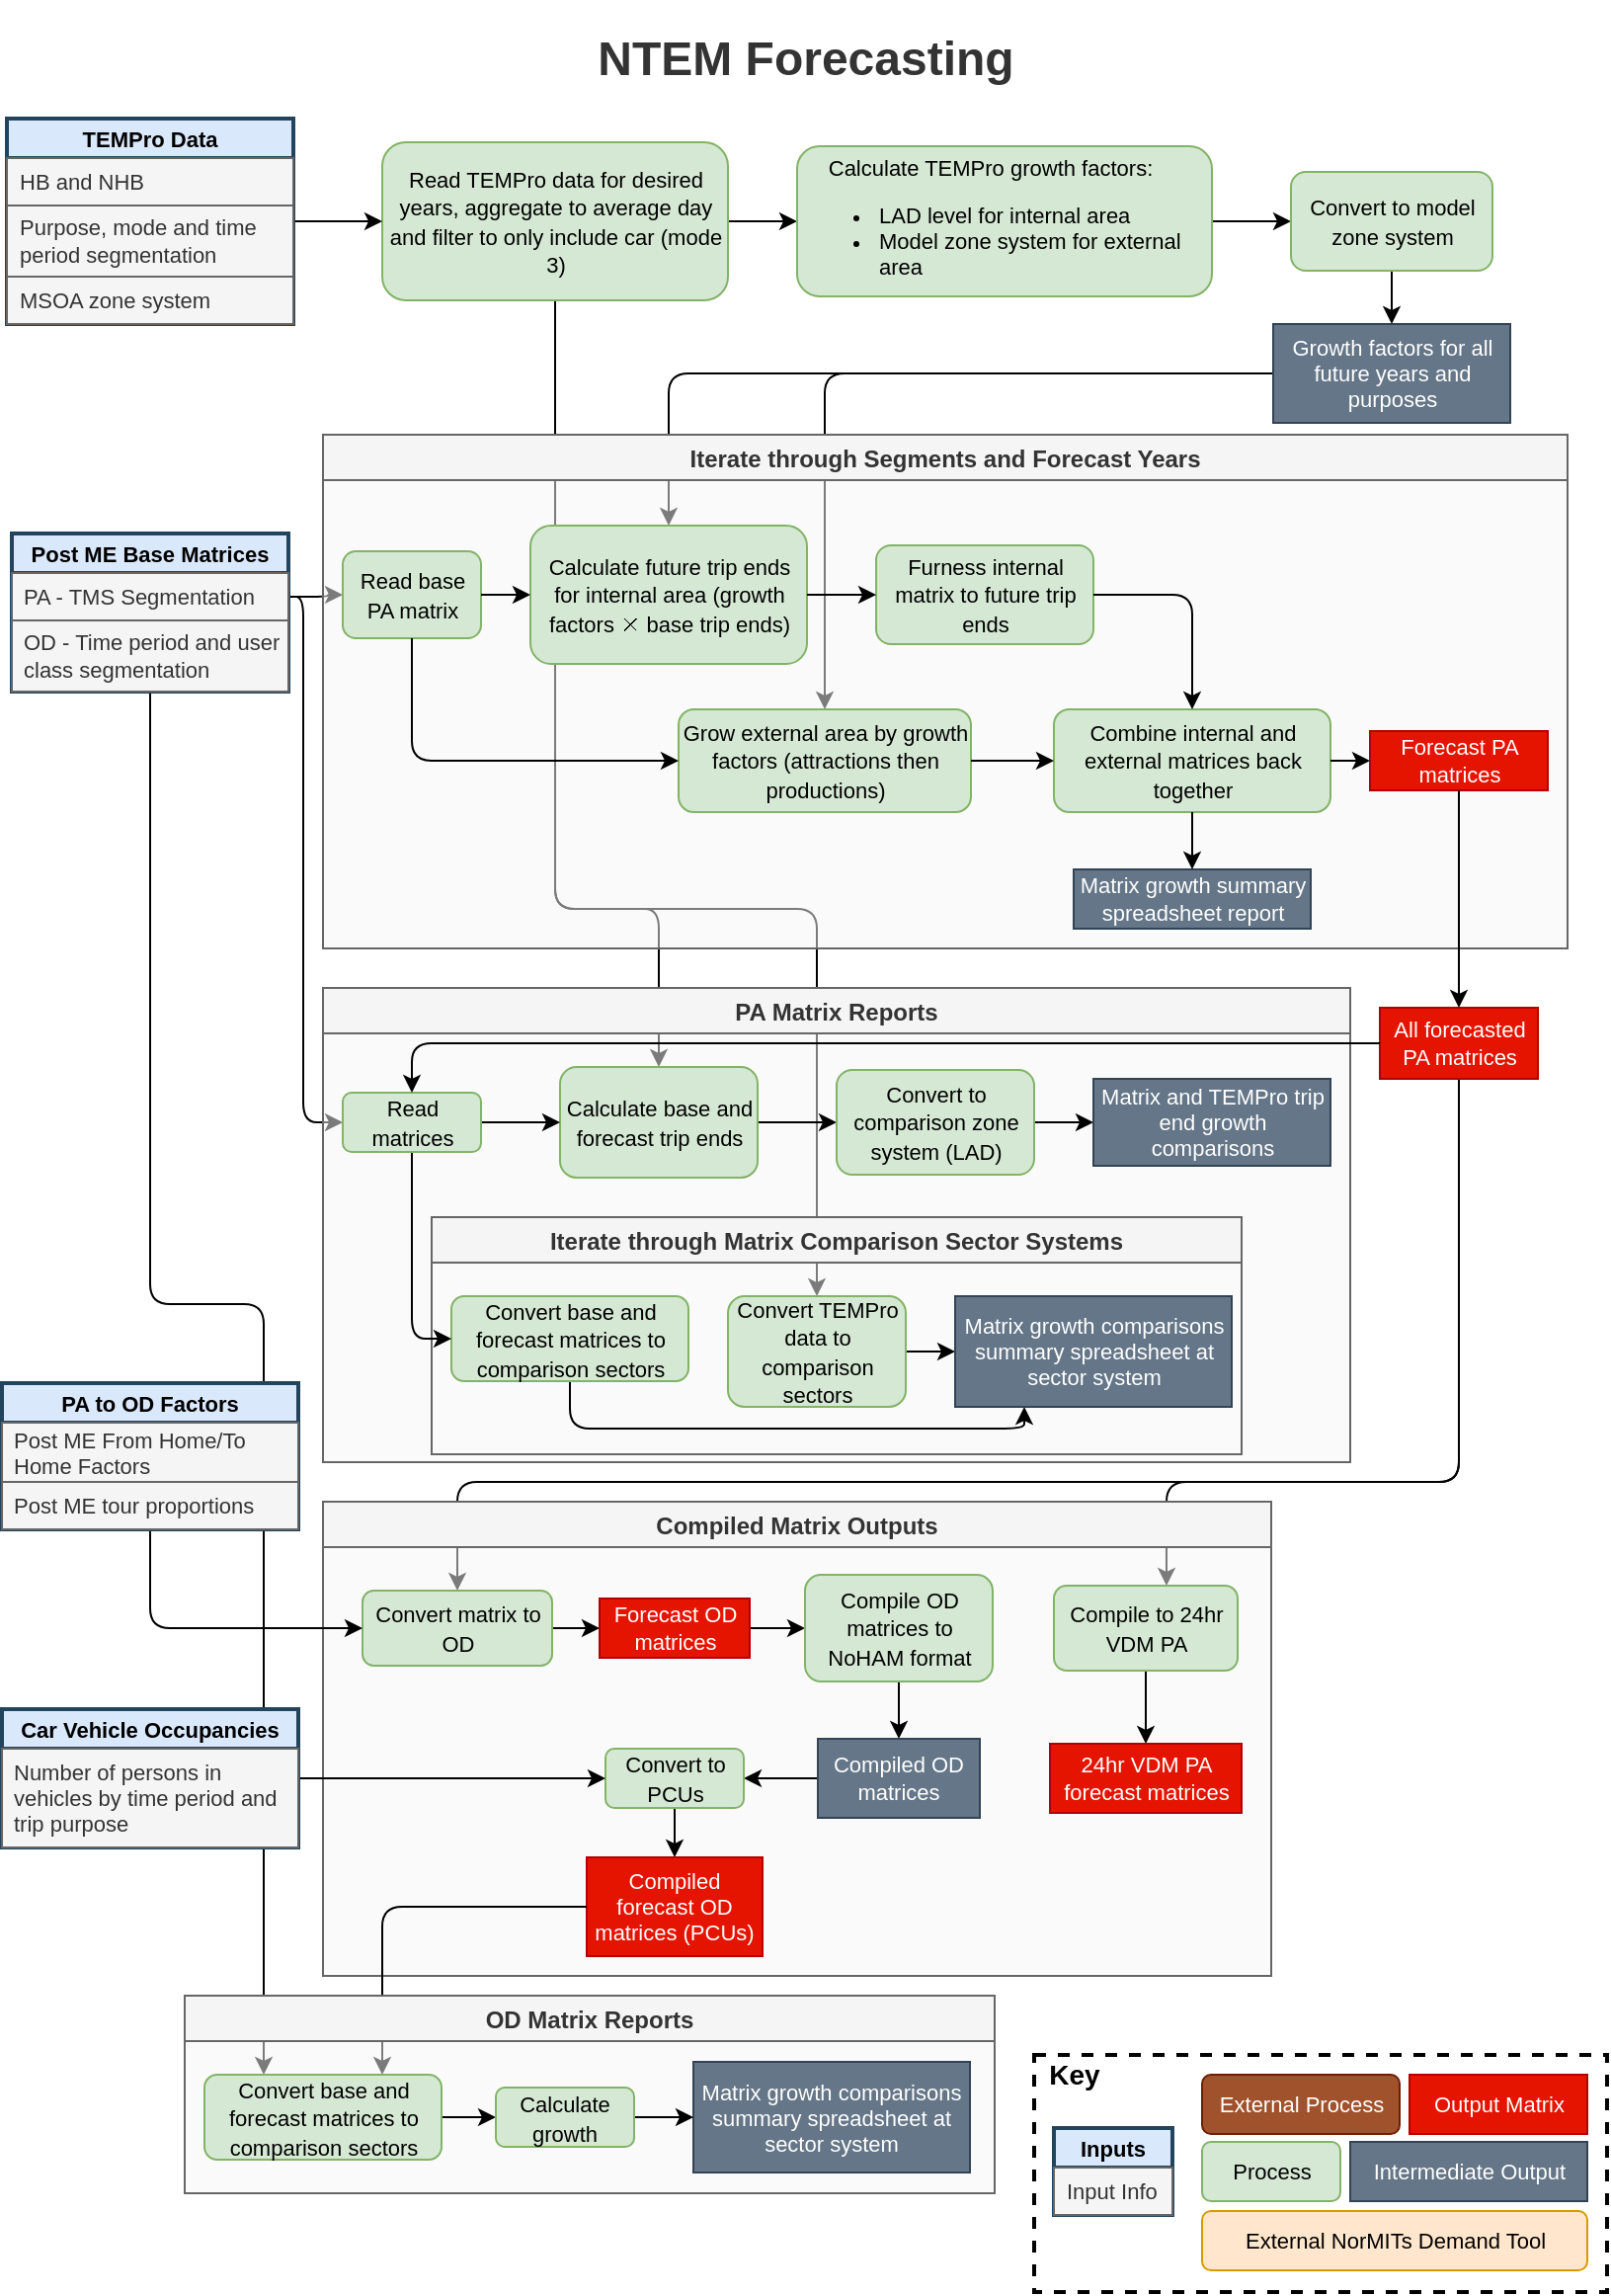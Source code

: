 <mxfile version="13.7.9" type="device"><diagram id="q-cM0SUTMBKH1-5eLfWk" name="Page-1"><mxGraphModel dx="1422" dy="832" grid="1" gridSize="10" guides="1" tooltips="1" connect="1" arrows="1" fold="1" page="1" pageScale="1" pageWidth="827" pageHeight="1169" math="1" shadow="0"><root><mxCell id="0"/><mxCell id="1" parent="0"/><mxCell id="2nCdTW0FfAp6ZU0PxUta-187" style="edgeStyle=orthogonalEdgeStyle;rounded=1;jumpStyle=none;jumpSize=4;orthogonalLoop=1;jettySize=auto;html=1;exitX=0.5;exitY=1;exitDx=0;exitDy=0;entryX=0.25;entryY=0;entryDx=0;entryDy=0;startSize=23;fontColor=#333333;" edge="1" parent="1" source="2nCdTW0FfAp6ZU0PxUta-74" target="2nCdTW0FfAp6ZU0PxUta-177"><mxGeometry relative="1" as="geometry"><Array as="points"><mxPoint x="82.5" y="660"/><mxPoint x="139.5" y="660"/></Array></mxGeometry></mxCell><mxCell id="2nCdTW0FfAp6ZU0PxUta-125" style="edgeStyle=orthogonalEdgeStyle;rounded=1;orthogonalLoop=1;jettySize=auto;html=1;exitX=0.5;exitY=1;exitDx=0;exitDy=0;jumpStyle=none;jumpSize=4;" edge="1" parent="1" source="2nCdTW0FfAp6ZU0PxUta-79" target="2nCdTW0FfAp6ZU0PxUta-120"><mxGeometry relative="1" as="geometry"><Array as="points"><mxPoint x="315.5" y="460"/><mxPoint x="567.5" y="460"/></Array></mxGeometry></mxCell><mxCell id="2nCdTW0FfAp6ZU0PxUta-1" value="" style="group" vertex="1" connectable="0" parent="1"><mxGeometry x="529.5" y="1040" width="290" height="120" as="geometry"/></mxCell><mxCell id="2nCdTW0FfAp6ZU0PxUta-2" value="" style="rounded=0;whiteSpace=wrap;html=1;dashed=1;strokeWidth=2;" vertex="1" parent="2nCdTW0FfAp6ZU0PxUta-1"><mxGeometry width="290" height="120" as="geometry"/></mxCell><mxCell id="2nCdTW0FfAp6ZU0PxUta-3" value="&lt;b style=&quot;font-size: 14px&quot;&gt;Key&lt;/b&gt;" style="text;html=1;strokeColor=none;fillColor=none;align=center;verticalAlign=middle;whiteSpace=wrap;rounded=0;dashed=1;" vertex="1" parent="2nCdTW0FfAp6ZU0PxUta-1"><mxGeometry width="40" height="20" as="geometry"/></mxCell><mxCell id="2nCdTW0FfAp6ZU0PxUta-4" value="Inputs" style="swimlane;fontStyle=1;childLayout=stackLayout;horizontal=1;startSize=20;fillColor=#dae8fc;horizontalStack=0;resizeParent=1;resizeParentMax=0;resizeLast=0;collapsible=1;marginBottom=0;rounded=0;glass=0;fontSize=11;align=center;strokeWidth=2;strokeColor=#23445D;" vertex="1" parent="2nCdTW0FfAp6ZU0PxUta-1"><mxGeometry x="10" y="37" width="60" height="44" as="geometry"/></mxCell><mxCell id="2nCdTW0FfAp6ZU0PxUta-5" value="Input Info" style="text;strokeColor=#666666;fillColor=#f5f5f5;align=left;verticalAlign=middle;spacingLeft=4;spacingRight=4;overflow=hidden;rotatable=0;points=[[0,0.5],[1,0.5]];portConstraint=eastwest;fontSize=11;whiteSpace=wrap;fontColor=#333333;" vertex="1" parent="2nCdTW0FfAp6ZU0PxUta-4"><mxGeometry y="20" width="60" height="24" as="geometry"/></mxCell><mxCell id="2nCdTW0FfAp6ZU0PxUta-6" value="&lt;font style=&quot;font-size: 11px&quot;&gt;Process&lt;/font&gt;" style="rounded=1;whiteSpace=wrap;html=1;fillColor=#d5e8d4;strokeColor=#82b366;" vertex="1" parent="2nCdTW0FfAp6ZU0PxUta-1"><mxGeometry x="85" y="44" width="70" height="30" as="geometry"/></mxCell><mxCell id="2nCdTW0FfAp6ZU0PxUta-7" value="&lt;font style=&quot;font-size: 11px&quot;&gt;External Process&lt;/font&gt;" style="rounded=1;whiteSpace=wrap;html=1;fillColor=#a0522d;strokeColor=#6D1F00;fontColor=#ffffff;" vertex="1" parent="2nCdTW0FfAp6ZU0PxUta-1"><mxGeometry x="85" y="10" width="100" height="30" as="geometry"/></mxCell><mxCell id="2nCdTW0FfAp6ZU0PxUta-8" value="Intermediate Output" style="rounded=0;whiteSpace=wrap;html=1;strokeWidth=1;fillColor=#647687;strokeColor=#314354;fontSize=11;fontColor=#ffffff;" vertex="1" parent="2nCdTW0FfAp6ZU0PxUta-1"><mxGeometry x="160" y="44" width="120" height="30" as="geometry"/></mxCell><mxCell id="2nCdTW0FfAp6ZU0PxUta-9" value="Output Matrix" style="rounded=0;whiteSpace=wrap;html=1;strokeWidth=1;fillColor=#e51400;strokeColor=#B20000;fontSize=11;fontColor=#ffffff;" vertex="1" parent="2nCdTW0FfAp6ZU0PxUta-1"><mxGeometry x="190" y="10" width="90" height="30" as="geometry"/></mxCell><mxCell id="2nCdTW0FfAp6ZU0PxUta-10" value="&lt;span style=&quot;font-size: 11px&quot;&gt;External NorMITs Demand Tool&lt;/span&gt;" style="rounded=1;whiteSpace=wrap;html=1;fillColor=#ffe6cc;strokeColor=#d79b00;" vertex="1" parent="2nCdTW0FfAp6ZU0PxUta-1"><mxGeometry x="85" y="79" width="195" height="30" as="geometry"/></mxCell><mxCell id="2nCdTW0FfAp6ZU0PxUta-85" style="edgeStyle=orthogonalEdgeStyle;rounded=1;orthogonalLoop=1;jettySize=auto;html=1;" edge="1" parent="1" source="2nCdTW0FfAp6ZU0PxUta-79" target="2nCdTW0FfAp6ZU0PxUta-84"><mxGeometry relative="1" as="geometry"/></mxCell><mxCell id="2nCdTW0FfAp6ZU0PxUta-116" style="edgeStyle=orthogonalEdgeStyle;rounded=1;orthogonalLoop=1;jettySize=auto;html=1;exitX=0.5;exitY=1;exitDx=0;exitDy=0;" edge="1" parent="1" source="2nCdTW0FfAp6ZU0PxUta-79" target="2nCdTW0FfAp6ZU0PxUta-109"><mxGeometry relative="1" as="geometry"><Array as="points"><mxPoint x="315.5" y="460"/><mxPoint x="487.5" y="460"/></Array></mxGeometry></mxCell><mxCell id="2nCdTW0FfAp6ZU0PxUta-79" value="&lt;font style=&quot;font-size: 11px&quot;&gt;Read TEMPro data for desired years, aggregate to average day and filter to only include car (mode 3)&lt;/font&gt;" style="rounded=1;whiteSpace=wrap;html=1;fillColor=#d5e8d4;strokeColor=#82b366;" vertex="1" parent="1"><mxGeometry x="199.5" y="72" width="175" height="80" as="geometry"/></mxCell><mxCell id="2nCdTW0FfAp6ZU0PxUta-82" style="edgeStyle=orthogonalEdgeStyle;rounded=1;orthogonalLoop=1;jettySize=auto;html=1;" edge="1" parent="1" source="2nCdTW0FfAp6ZU0PxUta-60" target="2nCdTW0FfAp6ZU0PxUta-79"><mxGeometry relative="1" as="geometry"/></mxCell><mxCell id="2nCdTW0FfAp6ZU0PxUta-106" style="edgeStyle=orthogonalEdgeStyle;rounded=1;orthogonalLoop=1;jettySize=auto;html=1;" edge="1" parent="1" source="2nCdTW0FfAp6ZU0PxUta-83" target="2nCdTW0FfAp6ZU0PxUta-90"><mxGeometry relative="1" as="geometry"/></mxCell><mxCell id="2nCdTW0FfAp6ZU0PxUta-107" style="edgeStyle=orthogonalEdgeStyle;rounded=1;orthogonalLoop=1;jettySize=auto;html=1;" edge="1" parent="1" source="2nCdTW0FfAp6ZU0PxUta-83" target="2nCdTW0FfAp6ZU0PxUta-92"><mxGeometry relative="1" as="geometry"/></mxCell><mxCell id="2nCdTW0FfAp6ZU0PxUta-83" value="Growth factors for all future years and purposes" style="rounded=0;whiteSpace=wrap;html=1;strokeWidth=1;fillColor=#647687;strokeColor=#314354;fontSize=11;fontColor=#ffffff;" vertex="1" parent="1"><mxGeometry x="650.5" y="164" width="120" height="50" as="geometry"/></mxCell><mxCell id="2nCdTW0FfAp6ZU0PxUta-87" style="edgeStyle=orthogonalEdgeStyle;rounded=1;orthogonalLoop=1;jettySize=auto;html=1;" edge="1" parent="1" source="2nCdTW0FfAp6ZU0PxUta-84" target="2nCdTW0FfAp6ZU0PxUta-86"><mxGeometry relative="1" as="geometry"/></mxCell><mxCell id="2nCdTW0FfAp6ZU0PxUta-84" value="&lt;font style=&quot;font-size: 11px&quot;&gt;Calculate TEMPro growth factors:&lt;br&gt;&lt;/font&gt;&lt;font style=&quot;font-size: 11px&quot;&gt;&lt;ul&gt;&lt;li style=&quot;text-align: left&quot;&gt;&lt;font style=&quot;font-size: 11px&quot;&gt;&lt;span&gt;LAD level for internal area&lt;/span&gt;&lt;/font&gt;&lt;/li&gt;&lt;li style=&quot;text-align: left&quot;&gt;&lt;font style=&quot;font-size: 11px&quot;&gt;Model zone system for external area&lt;/font&gt;&lt;/li&gt;&lt;/ul&gt;&lt;/font&gt;" style="rounded=1;whiteSpace=wrap;html=1;fillColor=#d5e8d4;strokeColor=#82b366;align=center;spacing=2;spacingRight=15;spacingTop=5;" vertex="1" parent="1"><mxGeometry x="409.5" y="74" width="210" height="76" as="geometry"/></mxCell><mxCell id="2nCdTW0FfAp6ZU0PxUta-88" style="edgeStyle=orthogonalEdgeStyle;rounded=1;orthogonalLoop=1;jettySize=auto;html=1;" edge="1" parent="1" source="2nCdTW0FfAp6ZU0PxUta-86" target="2nCdTW0FfAp6ZU0PxUta-83"><mxGeometry relative="1" as="geometry"/></mxCell><mxCell id="2nCdTW0FfAp6ZU0PxUta-86" value="&lt;font style=&quot;font-size: 11px&quot;&gt;Convert to model zone system&lt;/font&gt;" style="rounded=1;whiteSpace=wrap;html=1;fillColor=#d5e8d4;strokeColor=#82b366;" vertex="1" parent="1"><mxGeometry x="659.5" y="87" width="102" height="50" as="geometry"/></mxCell><mxCell id="2nCdTW0FfAp6ZU0PxUta-104" style="edgeStyle=orthogonalEdgeStyle;rounded=1;orthogonalLoop=1;jettySize=auto;html=1;" edge="1" parent="1" source="2nCdTW0FfAp6ZU0PxUta-75" target="2nCdTW0FfAp6ZU0PxUta-89"><mxGeometry relative="1" as="geometry"/></mxCell><mxCell id="2nCdTW0FfAp6ZU0PxUta-105" value="Iterate through Segments and Forecast Years" style="swimlane;labelBackgroundColor=none;fillColor=#f5f5f5;strokeColor=#666666;align=center;glass=0;fontColor=#333333;separatorColor=none;swimlaneFillColor=#F5F5F580;" vertex="1" parent="1"><mxGeometry x="169.5" y="220" width="630" height="260" as="geometry"/></mxCell><mxCell id="2nCdTW0FfAp6ZU0PxUta-89" value="&lt;font style=&quot;font-size: 11px&quot;&gt;Read base PA matrix&lt;/font&gt;" style="rounded=1;whiteSpace=wrap;html=1;fillColor=#d5e8d4;strokeColor=#82b366;" vertex="1" parent="2nCdTW0FfAp6ZU0PxUta-105"><mxGeometry x="10" y="59" width="70" height="44" as="geometry"/></mxCell><mxCell id="2nCdTW0FfAp6ZU0PxUta-90" value="&lt;span style=&quot;font-size: 11px&quot;&gt;Calculate future trip ends for internal area (growth factors \(\times\) base trip ends)&lt;/span&gt;" style="rounded=1;whiteSpace=wrap;html=1;fillColor=#d5e8d4;strokeColor=#82b366;" vertex="1" parent="2nCdTW0FfAp6ZU0PxUta-105"><mxGeometry x="105" y="46" width="140" height="70" as="geometry"/></mxCell><mxCell id="2nCdTW0FfAp6ZU0PxUta-94" style="edgeStyle=orthogonalEdgeStyle;rounded=1;orthogonalLoop=1;jettySize=auto;html=1;" edge="1" parent="2nCdTW0FfAp6ZU0PxUta-105" source="2nCdTW0FfAp6ZU0PxUta-89" target="2nCdTW0FfAp6ZU0PxUta-90"><mxGeometry relative="1" as="geometry"/></mxCell><mxCell id="2nCdTW0FfAp6ZU0PxUta-91" value="&lt;font style=&quot;font-size: 11px&quot;&gt;Furness internal matrix to future trip ends&lt;/font&gt;" style="rounded=1;whiteSpace=wrap;html=1;fillColor=#d5e8d4;strokeColor=#82b366;" vertex="1" parent="2nCdTW0FfAp6ZU0PxUta-105"><mxGeometry x="280" y="56" width="110" height="50" as="geometry"/></mxCell><mxCell id="2nCdTW0FfAp6ZU0PxUta-96" style="edgeStyle=orthogonalEdgeStyle;rounded=1;orthogonalLoop=1;jettySize=auto;html=1;" edge="1" parent="2nCdTW0FfAp6ZU0PxUta-105" source="2nCdTW0FfAp6ZU0PxUta-90" target="2nCdTW0FfAp6ZU0PxUta-91"><mxGeometry relative="1" as="geometry"/></mxCell><mxCell id="2nCdTW0FfAp6ZU0PxUta-92" value="&lt;font style=&quot;font-size: 11px&quot;&gt;Grow external area by growth factors (attractions then productions)&lt;/font&gt;" style="rounded=1;whiteSpace=wrap;html=1;fillColor=#d5e8d4;strokeColor=#82b366;" vertex="1" parent="2nCdTW0FfAp6ZU0PxUta-105"><mxGeometry x="180" y="139" width="148" height="52" as="geometry"/></mxCell><mxCell id="2nCdTW0FfAp6ZU0PxUta-95" style="edgeStyle=orthogonalEdgeStyle;rounded=1;orthogonalLoop=1;jettySize=auto;html=1;entryX=0;entryY=0.5;entryDx=0;entryDy=0;exitX=0.5;exitY=1;exitDx=0;exitDy=0;" edge="1" parent="2nCdTW0FfAp6ZU0PxUta-105" source="2nCdTW0FfAp6ZU0PxUta-89" target="2nCdTW0FfAp6ZU0PxUta-92"><mxGeometry relative="1" as="geometry"/></mxCell><mxCell id="2nCdTW0FfAp6ZU0PxUta-93" value="&lt;font style=&quot;font-size: 11px&quot;&gt;Combine internal and external matrices back together&lt;/font&gt;" style="rounded=1;whiteSpace=wrap;html=1;fillColor=#d5e8d4;strokeColor=#82b366;" vertex="1" parent="2nCdTW0FfAp6ZU0PxUta-105"><mxGeometry x="370" y="139" width="140" height="52" as="geometry"/></mxCell><mxCell id="2nCdTW0FfAp6ZU0PxUta-98" style="edgeStyle=orthogonalEdgeStyle;rounded=1;orthogonalLoop=1;jettySize=auto;html=1;exitX=1;exitY=0.5;exitDx=0;exitDy=0;" edge="1" parent="2nCdTW0FfAp6ZU0PxUta-105" source="2nCdTW0FfAp6ZU0PxUta-91" target="2nCdTW0FfAp6ZU0PxUta-93"><mxGeometry relative="1" as="geometry"/></mxCell><mxCell id="2nCdTW0FfAp6ZU0PxUta-97" style="edgeStyle=orthogonalEdgeStyle;rounded=1;orthogonalLoop=1;jettySize=auto;html=1;" edge="1" parent="2nCdTW0FfAp6ZU0PxUta-105" source="2nCdTW0FfAp6ZU0PxUta-92" target="2nCdTW0FfAp6ZU0PxUta-93"><mxGeometry relative="1" as="geometry"/></mxCell><mxCell id="2nCdTW0FfAp6ZU0PxUta-99" value="Forecast PA matrices" style="rounded=0;whiteSpace=wrap;html=1;strokeWidth=1;fillColor=#e51400;strokeColor=#B20000;fontSize=11;fontColor=#ffffff;" vertex="1" parent="2nCdTW0FfAp6ZU0PxUta-105"><mxGeometry x="530" y="150" width="90" height="30" as="geometry"/></mxCell><mxCell id="2nCdTW0FfAp6ZU0PxUta-100" style="edgeStyle=orthogonalEdgeStyle;rounded=1;orthogonalLoop=1;jettySize=auto;html=1;entryX=0;entryY=0.5;entryDx=0;entryDy=0;" edge="1" parent="2nCdTW0FfAp6ZU0PxUta-105" source="2nCdTW0FfAp6ZU0PxUta-93" target="2nCdTW0FfAp6ZU0PxUta-99"><mxGeometry relative="1" as="geometry"/></mxCell><mxCell id="2nCdTW0FfAp6ZU0PxUta-101" value="Matrix growth summary spreadsheet report" style="rounded=0;whiteSpace=wrap;html=1;strokeWidth=1;fillColor=#647687;strokeColor=#314354;fontSize=11;fontColor=#ffffff;" vertex="1" parent="2nCdTW0FfAp6ZU0PxUta-105"><mxGeometry x="380" y="220" width="120" height="30" as="geometry"/></mxCell><mxCell id="2nCdTW0FfAp6ZU0PxUta-102" style="edgeStyle=orthogonalEdgeStyle;rounded=1;orthogonalLoop=1;jettySize=auto;html=1;" edge="1" parent="2nCdTW0FfAp6ZU0PxUta-105" source="2nCdTW0FfAp6ZU0PxUta-93" target="2nCdTW0FfAp6ZU0PxUta-101"><mxGeometry relative="1" as="geometry"/></mxCell><mxCell id="2nCdTW0FfAp6ZU0PxUta-132" style="edgeStyle=orthogonalEdgeStyle;rounded=1;orthogonalLoop=1;jettySize=auto;html=1;entryX=0;entryY=0.5;entryDx=0;entryDy=0;" edge="1" parent="1" source="2nCdTW0FfAp6ZU0PxUta-75" target="2nCdTW0FfAp6ZU0PxUta-129"><mxGeometry relative="1" as="geometry"><Array as="points"><mxPoint x="159.5" y="302"/><mxPoint x="159.5" y="568"/></Array></mxGeometry></mxCell><mxCell id="2nCdTW0FfAp6ZU0PxUta-108" value="PA Matrix Reports" style="swimlane;labelBackgroundColor=none;fillColor=#f5f5f5;strokeColor=#666666;align=center;glass=0;fontColor=#333333;separatorColor=none;swimlaneFillColor=#F5F5F580;" vertex="1" parent="1"><mxGeometry x="169.5" y="500" width="520" height="240" as="geometry"/></mxCell><mxCell id="2nCdTW0FfAp6ZU0PxUta-112" style="edgeStyle=orthogonalEdgeStyle;rounded=1;orthogonalLoop=1;jettySize=auto;html=1;" edge="1" parent="2nCdTW0FfAp6ZU0PxUta-108" source="2nCdTW0FfAp6ZU0PxUta-109" target="2nCdTW0FfAp6ZU0PxUta-110"><mxGeometry relative="1" as="geometry"/></mxCell><mxCell id="2nCdTW0FfAp6ZU0PxUta-109" value="&lt;font style=&quot;font-size: 11px&quot;&gt;Calculate base and forecast trip ends&lt;/font&gt;" style="rounded=1;whiteSpace=wrap;html=1;fillColor=#d5e8d4;strokeColor=#82b366;" vertex="1" parent="2nCdTW0FfAp6ZU0PxUta-108"><mxGeometry x="120" y="40" width="100" height="56" as="geometry"/></mxCell><mxCell id="2nCdTW0FfAp6ZU0PxUta-113" style="edgeStyle=orthogonalEdgeStyle;rounded=1;orthogonalLoop=1;jettySize=auto;html=1;" edge="1" parent="2nCdTW0FfAp6ZU0PxUta-108" source="2nCdTW0FfAp6ZU0PxUta-110" target="2nCdTW0FfAp6ZU0PxUta-111"><mxGeometry relative="1" as="geometry"/></mxCell><mxCell id="2nCdTW0FfAp6ZU0PxUta-110" value="&lt;font style=&quot;font-size: 11px&quot;&gt;Convert to comparison zone system (LAD)&lt;/font&gt;" style="rounded=1;whiteSpace=wrap;html=1;fillColor=#d5e8d4;strokeColor=#82b366;" vertex="1" parent="2nCdTW0FfAp6ZU0PxUta-108"><mxGeometry x="260" y="41.5" width="100" height="53" as="geometry"/></mxCell><mxCell id="2nCdTW0FfAp6ZU0PxUta-111" value="Matrix and TEMPro trip end growth comparisons" style="rounded=0;whiteSpace=wrap;html=1;strokeWidth=1;fillColor=#647687;strokeColor=#314354;fontSize=11;fontColor=#ffffff;" vertex="1" parent="2nCdTW0FfAp6ZU0PxUta-108"><mxGeometry x="390" y="46" width="120" height="44" as="geometry"/></mxCell><mxCell id="2nCdTW0FfAp6ZU0PxUta-118" value="Iterate through Matrix Comparison Sector Systems" style="swimlane;labelBackgroundColor=none;fillColor=#f5f5f5;strokeColor=#666666;fontColor=#333333;align=center;" vertex="1" parent="2nCdTW0FfAp6ZU0PxUta-108"><mxGeometry x="55" y="116" width="410" height="120" as="geometry"/></mxCell><mxCell id="2nCdTW0FfAp6ZU0PxUta-161" style="edgeStyle=orthogonalEdgeStyle;rounded=1;jumpStyle=none;jumpSize=4;orthogonalLoop=1;jettySize=auto;html=1;startSize=23;fontColor=#333333;exitX=0.5;exitY=1;exitDx=0;exitDy=0;entryX=0.25;entryY=1;entryDx=0;entryDy=0;" edge="1" parent="2nCdTW0FfAp6ZU0PxUta-118" source="2nCdTW0FfAp6ZU0PxUta-119" target="2nCdTW0FfAp6ZU0PxUta-122"><mxGeometry relative="1" as="geometry"><Array as="points"><mxPoint x="70" y="107"/><mxPoint x="300" y="107"/></Array></mxGeometry></mxCell><mxCell id="2nCdTW0FfAp6ZU0PxUta-119" value="&lt;font style=&quot;font-size: 11px&quot;&gt;Convert base and forecast matrices to comparison sectors&lt;/font&gt;" style="rounded=1;whiteSpace=wrap;html=1;fillColor=#d5e8d4;strokeColor=#82b366;" vertex="1" parent="2nCdTW0FfAp6ZU0PxUta-118"><mxGeometry x="10" y="40" width="120" height="43" as="geometry"/></mxCell><mxCell id="2nCdTW0FfAp6ZU0PxUta-160" style="edgeStyle=orthogonalEdgeStyle;rounded=1;jumpStyle=none;jumpSize=4;orthogonalLoop=1;jettySize=auto;html=1;startSize=23;fontColor=#333333;" edge="1" parent="2nCdTW0FfAp6ZU0PxUta-118" source="2nCdTW0FfAp6ZU0PxUta-120" target="2nCdTW0FfAp6ZU0PxUta-122"><mxGeometry relative="1" as="geometry"/></mxCell><mxCell id="2nCdTW0FfAp6ZU0PxUta-120" value="&lt;font style=&quot;font-size: 11px&quot;&gt;Convert TEMPro data to comparison sectors&lt;/font&gt;" style="rounded=1;whiteSpace=wrap;html=1;fillColor=#d5e8d4;strokeColor=#82b366;" vertex="1" parent="2nCdTW0FfAp6ZU0PxUta-118"><mxGeometry x="150" y="40" width="90" height="56" as="geometry"/></mxCell><mxCell id="2nCdTW0FfAp6ZU0PxUta-122" value="Matrix growth comparisons summary spreadsheet at sector system" style="rounded=0;whiteSpace=wrap;html=1;strokeWidth=1;fillColor=#647687;strokeColor=#314354;fontSize=11;fontColor=#ffffff;" vertex="1" parent="2nCdTW0FfAp6ZU0PxUta-118"><mxGeometry x="265" y="40" width="140" height="56" as="geometry"/></mxCell><mxCell id="2nCdTW0FfAp6ZU0PxUta-130" style="edgeStyle=orthogonalEdgeStyle;rounded=1;orthogonalLoop=1;jettySize=auto;html=1;" edge="1" parent="2nCdTW0FfAp6ZU0PxUta-108" source="2nCdTW0FfAp6ZU0PxUta-129" target="2nCdTW0FfAp6ZU0PxUta-109"><mxGeometry relative="1" as="geometry"/></mxCell><mxCell id="2nCdTW0FfAp6ZU0PxUta-131" style="edgeStyle=orthogonalEdgeStyle;rounded=1;orthogonalLoop=1;jettySize=auto;html=1;exitX=0.5;exitY=1;exitDx=0;exitDy=0;entryX=0;entryY=0.5;entryDx=0;entryDy=0;" edge="1" parent="2nCdTW0FfAp6ZU0PxUta-108" source="2nCdTW0FfAp6ZU0PxUta-129" target="2nCdTW0FfAp6ZU0PxUta-119"><mxGeometry relative="1" as="geometry"/></mxCell><mxCell id="2nCdTW0FfAp6ZU0PxUta-129" value="&lt;font style=&quot;font-size: 11px&quot;&gt;Read matrices&lt;/font&gt;" style="rounded=1;whiteSpace=wrap;html=1;fillColor=#d5e8d4;strokeColor=#82b366;" vertex="1" parent="2nCdTW0FfAp6ZU0PxUta-108"><mxGeometry x="10" y="53" width="70" height="30" as="geometry"/></mxCell><mxCell id="2nCdTW0FfAp6ZU0PxUta-164" style="edgeStyle=orthogonalEdgeStyle;rounded=1;jumpStyle=none;jumpSize=4;orthogonalLoop=1;jettySize=auto;html=1;startSize=23;fontColor=#333333;exitX=0.5;exitY=1;exitDx=0;exitDy=0;" edge="1" parent="1" source="2nCdTW0FfAp6ZU0PxUta-140" target="2nCdTW0FfAp6ZU0PxUta-138"><mxGeometry relative="1" as="geometry"><Array as="points"><mxPoint x="744.5" y="750"/><mxPoint x="596.5" y="750"/></Array></mxGeometry></mxCell><mxCell id="2nCdTW0FfAp6ZU0PxUta-165" style="edgeStyle=orthogonalEdgeStyle;rounded=1;jumpStyle=none;jumpSize=4;orthogonalLoop=1;jettySize=auto;html=1;startSize=23;fontColor=#333333;exitX=0.5;exitY=1;exitDx=0;exitDy=0;entryX=0.5;entryY=0;entryDx=0;entryDy=0;" edge="1" parent="1" source="2nCdTW0FfAp6ZU0PxUta-140" target="2nCdTW0FfAp6ZU0PxUta-136"><mxGeometry relative="1" as="geometry"><Array as="points"><mxPoint x="744.5" y="750"/><mxPoint x="237.5" y="750"/></Array></mxGeometry></mxCell><mxCell id="2nCdTW0FfAp6ZU0PxUta-140" value="All forecasted PA matrices" style="rounded=0;whiteSpace=wrap;html=1;strokeWidth=1;fillColor=#e51400;strokeColor=#B20000;fontSize=11;fontColor=#ffffff;" vertex="1" parent="1"><mxGeometry x="704.5" y="510" width="80" height="36" as="geometry"/></mxCell><mxCell id="2nCdTW0FfAp6ZU0PxUta-141" style="edgeStyle=orthogonalEdgeStyle;rounded=1;jumpStyle=none;jumpSize=4;orthogonalLoop=1;jettySize=auto;html=1;startSize=23;fontColor=#333333;" edge="1" parent="1" source="2nCdTW0FfAp6ZU0PxUta-99" target="2nCdTW0FfAp6ZU0PxUta-140"><mxGeometry relative="1" as="geometry"/></mxCell><mxCell id="2nCdTW0FfAp6ZU0PxUta-142" value="Compiled Matrix Outputs" style="swimlane;labelBackgroundColor=none;fillColor=#f5f5f5;strokeColor=#666666;align=center;glass=0;fontColor=#333333;separatorColor=none;swimlaneFillColor=#F5F5F580;" vertex="1" parent="1"><mxGeometry x="169.5" y="760" width="480" height="240" as="geometry"/></mxCell><mxCell id="2nCdTW0FfAp6ZU0PxUta-158" style="edgeStyle=orthogonalEdgeStyle;rounded=1;jumpStyle=none;jumpSize=4;orthogonalLoop=1;jettySize=auto;html=1;startSize=23;fontColor=#333333;" edge="1" parent="2nCdTW0FfAp6ZU0PxUta-142" source="2nCdTW0FfAp6ZU0PxUta-136" target="2nCdTW0FfAp6ZU0PxUta-137"><mxGeometry relative="1" as="geometry"/></mxCell><mxCell id="2nCdTW0FfAp6ZU0PxUta-136" value="&lt;font style=&quot;font-size: 11px&quot;&gt;Convert matrix to OD&lt;/font&gt;" style="rounded=1;whiteSpace=wrap;html=1;fillColor=#d5e8d4;strokeColor=#82b366;" vertex="1" parent="2nCdTW0FfAp6ZU0PxUta-142"><mxGeometry x="20" y="45" width="96" height="38" as="geometry"/></mxCell><mxCell id="2nCdTW0FfAp6ZU0PxUta-170" style="edgeStyle=orthogonalEdgeStyle;rounded=1;jumpStyle=none;jumpSize=4;orthogonalLoop=1;jettySize=auto;html=1;startSize=23;fontColor=#333333;" edge="1" parent="2nCdTW0FfAp6ZU0PxUta-142" source="2nCdTW0FfAp6ZU0PxUta-137" target="2nCdTW0FfAp6ZU0PxUta-166"><mxGeometry relative="1" as="geometry"/></mxCell><mxCell id="2nCdTW0FfAp6ZU0PxUta-137" value="Forecast OD matrices" style="rounded=0;whiteSpace=wrap;html=1;strokeWidth=1;fillColor=#e51400;strokeColor=#B20000;fontSize=11;fontColor=#ffffff;" vertex="1" parent="2nCdTW0FfAp6ZU0PxUta-142"><mxGeometry x="140" y="49" width="76" height="30" as="geometry"/></mxCell><mxCell id="2nCdTW0FfAp6ZU0PxUta-157" style="edgeStyle=orthogonalEdgeStyle;rounded=1;jumpStyle=none;jumpSize=4;orthogonalLoop=1;jettySize=auto;html=1;startSize=23;fontColor=#333333;" edge="1" parent="2nCdTW0FfAp6ZU0PxUta-142" source="2nCdTW0FfAp6ZU0PxUta-138" target="2nCdTW0FfAp6ZU0PxUta-139"><mxGeometry relative="1" as="geometry"/></mxCell><mxCell id="2nCdTW0FfAp6ZU0PxUta-138" value="&lt;font style=&quot;font-size: 11px&quot;&gt;Compile to 24hr VDM PA&lt;/font&gt;" style="rounded=1;whiteSpace=wrap;html=1;fillColor=#d5e8d4;strokeColor=#82b366;" vertex="1" parent="2nCdTW0FfAp6ZU0PxUta-142"><mxGeometry x="370" y="42.5" width="93" height="43" as="geometry"/></mxCell><mxCell id="2nCdTW0FfAp6ZU0PxUta-139" value="24hr VDM PA forecast matrices" style="rounded=0;whiteSpace=wrap;html=1;strokeWidth=1;fillColor=#e51400;strokeColor=#B20000;fontSize=11;fontColor=#ffffff;" vertex="1" parent="2nCdTW0FfAp6ZU0PxUta-142"><mxGeometry x="368" y="122.5" width="97" height="35" as="geometry"/></mxCell><mxCell id="2nCdTW0FfAp6ZU0PxUta-186" style="edgeStyle=orthogonalEdgeStyle;rounded=1;jumpStyle=none;jumpSize=4;orthogonalLoop=1;jettySize=auto;html=1;startSize=23;fontColor=#333333;" edge="1" parent="2nCdTW0FfAp6ZU0PxUta-142" source="2nCdTW0FfAp6ZU0PxUta-166" target="2nCdTW0FfAp6ZU0PxUta-167"><mxGeometry relative="1" as="geometry"/></mxCell><mxCell id="2nCdTW0FfAp6ZU0PxUta-166" value="&lt;font style=&quot;font-size: 11px&quot;&gt;Compile OD matrices to NoHAM format&lt;/font&gt;" style="rounded=1;whiteSpace=wrap;html=1;fillColor=#d5e8d4;strokeColor=#82b366;" vertex="1" parent="2nCdTW0FfAp6ZU0PxUta-142"><mxGeometry x="244" y="37" width="95" height="54" as="geometry"/></mxCell><mxCell id="2nCdTW0FfAp6ZU0PxUta-172" style="edgeStyle=orthogonalEdgeStyle;rounded=1;jumpStyle=none;jumpSize=4;orthogonalLoop=1;jettySize=auto;html=1;startSize=23;fontColor=#333333;" edge="1" parent="2nCdTW0FfAp6ZU0PxUta-142" source="2nCdTW0FfAp6ZU0PxUta-167" target="2nCdTW0FfAp6ZU0PxUta-168"><mxGeometry relative="1" as="geometry"/></mxCell><mxCell id="2nCdTW0FfAp6ZU0PxUta-167" value="Compiled OD matrices" style="rounded=0;whiteSpace=wrap;html=1;strokeWidth=1;fillColor=#647687;strokeColor=#314354;fontSize=11;fontColor=#ffffff;" vertex="1" parent="2nCdTW0FfAp6ZU0PxUta-142"><mxGeometry x="250.5" y="120" width="82" height="40" as="geometry"/></mxCell><mxCell id="2nCdTW0FfAp6ZU0PxUta-173" style="edgeStyle=orthogonalEdgeStyle;rounded=1;jumpStyle=none;jumpSize=4;orthogonalLoop=1;jettySize=auto;html=1;startSize=23;fontColor=#333333;" edge="1" parent="2nCdTW0FfAp6ZU0PxUta-142" source="2nCdTW0FfAp6ZU0PxUta-168" target="2nCdTW0FfAp6ZU0PxUta-169"><mxGeometry relative="1" as="geometry"/></mxCell><mxCell id="2nCdTW0FfAp6ZU0PxUta-168" value="&lt;font style=&quot;font-size: 11px&quot;&gt;Convert to PCUs&lt;/font&gt;" style="rounded=1;whiteSpace=wrap;html=1;fillColor=#d5e8d4;strokeColor=#82b366;" vertex="1" parent="2nCdTW0FfAp6ZU0PxUta-142"><mxGeometry x="143" y="125" width="70" height="30" as="geometry"/></mxCell><mxCell id="2nCdTW0FfAp6ZU0PxUta-169" value="Compiled forecast OD matrices (PCUs)" style="rounded=0;whiteSpace=wrap;html=1;strokeWidth=1;fillColor=#e51400;strokeColor=#B20000;fontSize=11;fontColor=#ffffff;" vertex="1" parent="2nCdTW0FfAp6ZU0PxUta-142"><mxGeometry x="133.5" y="180" width="89" height="50" as="geometry"/></mxCell><mxCell id="2nCdTW0FfAp6ZU0PxUta-163" style="edgeStyle=orthogonalEdgeStyle;rounded=1;jumpStyle=none;jumpSize=4;orthogonalLoop=1;jettySize=auto;html=1;startSize=23;fontColor=#333333;entryX=0;entryY=0.5;entryDx=0;entryDy=0;exitX=0.5;exitY=1;exitDx=0;exitDy=0;" edge="1" parent="1" source="2nCdTW0FfAp6ZU0PxUta-68" target="2nCdTW0FfAp6ZU0PxUta-136"><mxGeometry relative="1" as="geometry"/></mxCell><mxCell id="2nCdTW0FfAp6ZU0PxUta-174" style="edgeStyle=orthogonalEdgeStyle;rounded=1;jumpStyle=none;jumpSize=4;orthogonalLoop=1;jettySize=auto;html=1;startSize=23;fontColor=#333333;" edge="1" parent="1" source="2nCdTW0FfAp6ZU0PxUta-72" target="2nCdTW0FfAp6ZU0PxUta-168"><mxGeometry relative="1" as="geometry"/></mxCell><mxCell id="2nCdTW0FfAp6ZU0PxUta-184" style="edgeStyle=orthogonalEdgeStyle;rounded=1;jumpStyle=none;jumpSize=4;orthogonalLoop=1;jettySize=auto;html=1;startSize=23;fontColor=#333333;entryX=0.75;entryY=0;entryDx=0;entryDy=0;" edge="1" parent="1" source="2nCdTW0FfAp6ZU0PxUta-169" target="2nCdTW0FfAp6ZU0PxUta-177"><mxGeometry relative="1" as="geometry"/></mxCell><mxCell id="2nCdTW0FfAp6ZU0PxUta-175" value="OD Matrix Reports" style="swimlane;labelBackgroundColor=none;fillColor=#f5f5f5;strokeColor=#666666;align=center;glass=0;fontColor=#333333;separatorColor=none;swimlaneFillColor=#F5F5F580;" vertex="1" parent="1"><mxGeometry x="99.5" y="1010" width="410" height="100" as="geometry"/></mxCell><mxCell id="2nCdTW0FfAp6ZU0PxUta-183" style="edgeStyle=orthogonalEdgeStyle;rounded=1;jumpStyle=none;jumpSize=4;orthogonalLoop=1;jettySize=auto;html=1;startSize=23;fontColor=#333333;" edge="1" parent="2nCdTW0FfAp6ZU0PxUta-175" source="2nCdTW0FfAp6ZU0PxUta-177" target="2nCdTW0FfAp6ZU0PxUta-181"><mxGeometry relative="1" as="geometry"/></mxCell><mxCell id="2nCdTW0FfAp6ZU0PxUta-177" value="&lt;font style=&quot;font-size: 11px&quot;&gt;Convert base and forecast matrices to comparison sectors&lt;/font&gt;" style="rounded=1;whiteSpace=wrap;html=1;fillColor=#d5e8d4;strokeColor=#82b366;" vertex="1" parent="2nCdTW0FfAp6ZU0PxUta-175"><mxGeometry x="10" y="40" width="120" height="43" as="geometry"/></mxCell><mxCell id="2nCdTW0FfAp6ZU0PxUta-180" value="Matrix growth comparisons summary spreadsheet at sector system" style="rounded=0;whiteSpace=wrap;html=1;strokeWidth=1;fillColor=#647687;strokeColor=#314354;fontSize=11;fontColor=#ffffff;" vertex="1" parent="2nCdTW0FfAp6ZU0PxUta-175"><mxGeometry x="257.5" y="33.5" width="140" height="56" as="geometry"/></mxCell><mxCell id="2nCdTW0FfAp6ZU0PxUta-182" style="edgeStyle=orthogonalEdgeStyle;rounded=1;jumpStyle=none;jumpSize=4;orthogonalLoop=1;jettySize=auto;html=1;startSize=23;fontColor=#333333;" edge="1" parent="2nCdTW0FfAp6ZU0PxUta-175" source="2nCdTW0FfAp6ZU0PxUta-181" target="2nCdTW0FfAp6ZU0PxUta-180"><mxGeometry relative="1" as="geometry"/></mxCell><mxCell id="2nCdTW0FfAp6ZU0PxUta-181" value="&lt;font style=&quot;font-size: 11px&quot;&gt;Calculate growth&lt;/font&gt;" style="rounded=1;whiteSpace=wrap;html=1;fillColor=#d5e8d4;strokeColor=#82b366;" vertex="1" parent="2nCdTW0FfAp6ZU0PxUta-175"><mxGeometry x="157.5" y="46.5" width="70" height="30" as="geometry"/></mxCell><mxCell id="2nCdTW0FfAp6ZU0PxUta-133" style="edgeStyle=orthogonalEdgeStyle;rounded=1;orthogonalLoop=1;jettySize=auto;html=1;" edge="1" parent="1" source="2nCdTW0FfAp6ZU0PxUta-140" target="2nCdTW0FfAp6ZU0PxUta-129"><mxGeometry relative="1" as="geometry"/></mxCell><mxCell id="2nCdTW0FfAp6ZU0PxUta-60" value="TEMPro Data" style="swimlane;fontStyle=1;childLayout=stackLayout;horizontal=1;startSize=20;fillColor=#dae8fc;horizontalStack=0;resizeParent=1;resizeParentMax=0;resizeLast=0;collapsible=1;marginBottom=0;rounded=0;glass=0;fontSize=11;align=center;strokeWidth=2;strokeColor=#23445D;" vertex="1" parent="1"><mxGeometry x="9.5" y="60" width="145" height="104" as="geometry"/></mxCell><mxCell id="2nCdTW0FfAp6ZU0PxUta-61" value="HB and NHB" style="text;strokeColor=#666666;fillColor=#f5f5f5;align=left;verticalAlign=middle;spacingLeft=4;spacingRight=4;overflow=hidden;rotatable=0;points=[[0,0.5],[1,0.5]];portConstraint=eastwest;fontSize=11;whiteSpace=wrap;fontColor=#333333;" vertex="1" parent="2nCdTW0FfAp6ZU0PxUta-60"><mxGeometry y="20" width="145" height="24" as="geometry"/></mxCell><mxCell id="2nCdTW0FfAp6ZU0PxUta-77" value="Purpose, mode and time period segmentation" style="text;strokeColor=#666666;fillColor=#f5f5f5;align=left;verticalAlign=middle;spacingLeft=4;spacingRight=4;overflow=hidden;rotatable=0;points=[[0,0.5],[1,0.5]];portConstraint=eastwest;fontSize=11;whiteSpace=wrap;fontColor=#333333;" vertex="1" parent="2nCdTW0FfAp6ZU0PxUta-60"><mxGeometry y="44" width="145" height="36" as="geometry"/></mxCell><mxCell id="2nCdTW0FfAp6ZU0PxUta-78" value="MSOA zone system" style="text;strokeColor=#666666;fillColor=#f5f5f5;align=left;verticalAlign=middle;spacingLeft=4;spacingRight=4;overflow=hidden;rotatable=0;points=[[0,0.5],[1,0.5]];portConstraint=eastwest;fontSize=11;whiteSpace=wrap;fontColor=#333333;" vertex="1" parent="2nCdTW0FfAp6ZU0PxUta-60"><mxGeometry y="80" width="145" height="24" as="geometry"/></mxCell><mxCell id="2nCdTW0FfAp6ZU0PxUta-74" value="Post ME Base Matrices" style="swimlane;fontStyle=1;childLayout=stackLayout;horizontal=1;startSize=20;fillColor=#dae8fc;horizontalStack=0;resizeParent=1;resizeParentMax=0;resizeLast=0;collapsible=1;marginBottom=0;rounded=0;glass=0;fontSize=11;align=center;strokeWidth=2;strokeColor=#23445D;" vertex="1" parent="1"><mxGeometry x="12" y="270" width="140" height="80" as="geometry"/></mxCell><mxCell id="2nCdTW0FfAp6ZU0PxUta-75" value="PA - TMS Segmentation" style="text;strokeColor=#666666;fillColor=#f5f5f5;align=left;verticalAlign=middle;spacingLeft=4;spacingRight=4;overflow=hidden;rotatable=0;points=[[0,0.5],[1,0.5]];portConstraint=eastwest;fontSize=11;whiteSpace=wrap;fontColor=#333333;" vertex="1" parent="2nCdTW0FfAp6ZU0PxUta-74"><mxGeometry y="20" width="140" height="24" as="geometry"/></mxCell><mxCell id="2nCdTW0FfAp6ZU0PxUta-76" value="OD - Time period and user class segmentation" style="text;strokeColor=#666666;fillColor=#f5f5f5;align=left;verticalAlign=middle;spacingLeft=4;spacingRight=4;overflow=hidden;rotatable=0;points=[[0,0.5],[1,0.5]];portConstraint=eastwest;fontSize=11;whiteSpace=wrap;fontColor=#333333;" vertex="1" parent="2nCdTW0FfAp6ZU0PxUta-74"><mxGeometry y="44" width="140" height="36" as="geometry"/></mxCell><mxCell id="2nCdTW0FfAp6ZU0PxUta-68" value="PA to OD Factors" style="swimlane;fontStyle=1;childLayout=stackLayout;horizontal=1;startSize=20;fillColor=#dae8fc;horizontalStack=0;resizeParent=1;resizeParentMax=0;resizeLast=0;collapsible=1;marginBottom=0;rounded=0;glass=0;fontSize=11;align=center;strokeWidth=2;strokeColor=#23445D;" vertex="1" parent="1"><mxGeometry x="7" y="700" width="150" height="74" as="geometry"/></mxCell><mxCell id="2nCdTW0FfAp6ZU0PxUta-159" value="Post ME From Home/To Home Factors" style="text;strokeColor=#666666;fillColor=#f5f5f5;align=left;verticalAlign=middle;spacingLeft=4;spacingRight=4;overflow=hidden;rotatable=0;points=[[0,0.5],[1,0.5]];portConstraint=eastwest;fontSize=11;whiteSpace=wrap;fontColor=#333333;" vertex="1" parent="2nCdTW0FfAp6ZU0PxUta-68"><mxGeometry y="20" width="150" height="30" as="geometry"/></mxCell><mxCell id="2nCdTW0FfAp6ZU0PxUta-69" value="Post ME tour proportions" style="text;strokeColor=#666666;fillColor=#f5f5f5;align=left;verticalAlign=middle;spacingLeft=4;spacingRight=4;overflow=hidden;rotatable=0;points=[[0,0.5],[1,0.5]];portConstraint=eastwest;fontSize=11;whiteSpace=wrap;fontColor=#333333;" vertex="1" parent="2nCdTW0FfAp6ZU0PxUta-68"><mxGeometry y="50" width="150" height="24" as="geometry"/></mxCell><mxCell id="2nCdTW0FfAp6ZU0PxUta-72" value="Car Vehicle Occupancies" style="swimlane;fontStyle=1;childLayout=stackLayout;horizontal=1;startSize=20;fillColor=#dae8fc;horizontalStack=0;resizeParent=1;resizeParentMax=0;resizeLast=0;collapsible=1;marginBottom=0;rounded=0;glass=0;fontSize=11;align=center;strokeWidth=2;strokeColor=#23445D;" vertex="1" parent="1"><mxGeometry x="7" y="865" width="150" height="70" as="geometry"/></mxCell><mxCell id="2nCdTW0FfAp6ZU0PxUta-73" value="Number of persons in vehicles by time period and trip purpose" style="text;strokeColor=#666666;fillColor=#f5f5f5;align=left;verticalAlign=middle;spacingLeft=4;spacingRight=4;overflow=hidden;rotatable=0;points=[[0,0.5],[1,0.5]];portConstraint=eastwest;fontSize=11;whiteSpace=wrap;fontColor=#333333;" vertex="1" parent="2nCdTW0FfAp6ZU0PxUta-72"><mxGeometry y="20" width="150" height="50" as="geometry"/></mxCell><mxCell id="2nCdTW0FfAp6ZU0PxUta-188" value="&lt;h1&gt;NTEM Forecasting&lt;/h1&gt;" style="text;html=1;strokeColor=none;fillColor=none;spacing=5;spacingTop=-20;whiteSpace=wrap;overflow=hidden;rounded=0;glass=0;startSize=23;fontColor=#333333;align=center;" vertex="1" parent="1"><mxGeometry x="294" y="10" width="240" height="40" as="geometry"/></mxCell></root></mxGraphModel></diagram></mxfile>